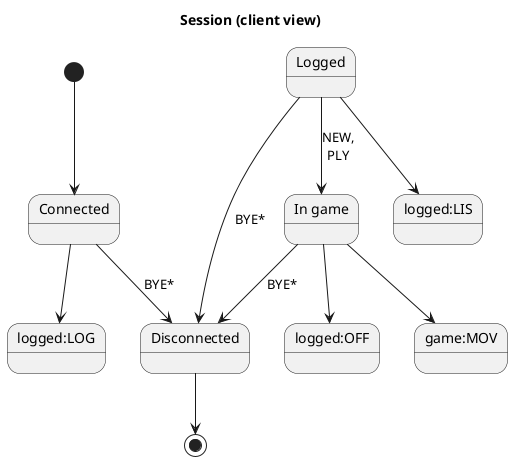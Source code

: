 @startuml
title Session (client view)

[*] --> connected

state "Connected" as connected
connected --> logged:LOG
connected --> not_connected:BYE*

state "Logged" as logged
logged --> not_connected:BYE*
logged --> game:NEW,\nPLY
logged --> logged:LIS

state "In game" as game
game --> not_connected:BYE*
game --> logged:OFF
game --> game:MOV

state "Disconnected" as not_connected
not_connected --> [*]
@enduml
